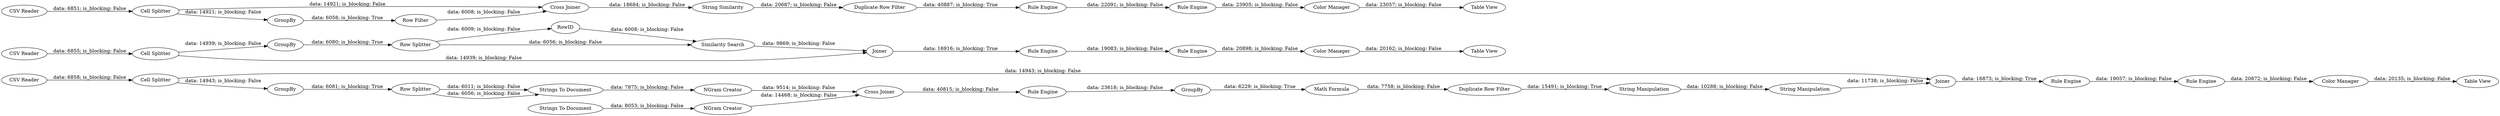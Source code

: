 digraph {
	"79245302077651578_23" [label="Strings To Document"]
	"9165029174094439953_45" [label="Rule Engine"]
	"9165029174094439953_15" [label="Rule Engine"]
	"9165029174094439953_61" [label=Joiner]
	"9165029174094439953_2" [label="Cell Splitter"]
	"79245302077651578_24" [label="Strings To Document"]
	"79245302077651578_37" [label=GroupBy]
	"9165029174094439953_17" [label="Table View"]
	"9165029174094439953_54" [label="Color Manager"]
	"9165029174094439953_62" [label="Cell Splitter"]
	"9165029174094439953_1" [label="CSV Reader"]
	"9165029174094439953_12" [label="Cross Joiner"]
	"9165029174094439953_47" [label="Color Manager"]
	"79245302077651578_21" [label="NGram Creator"]
	"79245302077651578_44" [label="String Manipulation"]
	"9165029174094439953_30" [label="Cell Splitter"]
	"9165029174094439953_3" [label=GroupBy]
	"9165029174094439953_14" [label="Rule Engine"]
	"9165029174094439953_65" [label="Rule Engine"]
	"9165029174094439953_64" [label=GroupBy]
	"9165029174094439953_7" [label="String Similarity"]
	"79245302077651578_36" [label="Rule Engine"]
	"79245302077651578_35" [label="Cross Joiner"]
	"9165029174094439953_11" [label="Row Filter"]
	"9165029174094439953_57" [label="Row Splitter"]
	"9165029174094439953_31" [label=GroupBy]
	"9165029174094439953_55" [label="Table View"]
	"9165029174094439953_28" [label="Row Splitter"]
	"9165029174094439953_49" [label="Rule Engine"]
	"79245302077651578_38" [label="Math Formula"]
	"9165029174094439953_48" [label="Table View"]
	"79245302077651578_39" [label="Duplicate Row Filter"]
	"9165029174094439953_53" [label=RowID]
	"9165029174094439953_40" [label=Joiner]
	"9165029174094439953_56" [label="Rule Engine"]
	"9165029174094439953_29" [label="CSV Reader"]
	"79245302077651578_25" [label="NGram Creator"]
	"9165029174094439953_16" [label="Color Manager"]
	"9165029174094439953_58" [label="CSV Reader"]
	"9165029174094439953_13" [label="Duplicate Row Filter"]
	"79245302077651578_43" [label="String Manipulation"]
	"9165029174094439953_51" [label="Similarity Search"]
	"79245302077651578_37" -> "79245302077651578_38" [label="data: 6229; is_blocking: True"]
	"79245302077651578_39" -> "79245302077651578_43" [label="data: 15491; is_blocking: True"]
	"9165029174094439953_2" -> "9165029174094439953_12" [label="data: 14921; is_blocking: False"]
	"9165029174094439953_14" -> "9165029174094439953_15" [label="data: 22091; is_blocking: False"]
	"9165029174094439953_2" -> "9165029174094439953_3" [label="data: 14921; is_blocking: False"]
	"79245302077651578_21" -> "79245302077651578_35" [label="data: 9514; is_blocking: False"]
	"9165029174094439953_54" -> "9165029174094439953_55" [label="data: 20135; is_blocking: False"]
	"9165029174094439953_58" -> "9165029174094439953_62" [label="data: 6858; is_blocking: False"]
	"79245302077651578_23" -> "79245302077651578_21" [label="data: 7875; is_blocking: False"]
	"9165029174094439953_31" -> "9165029174094439953_28" [label="data: 6080; is_blocking: True"]
	"9165029174094439953_56" -> "9165029174094439953_54" [label="data: 20872; is_blocking: False"]
	"9165029174094439953_61" -> "9165029174094439953_65" [label="data: 16873; is_blocking: True"]
	"9165029174094439953_51" -> "9165029174094439953_40" [label="data: 9869; is_blocking: False"]
	"79245302077651578_35" -> "79245302077651578_36" [label="data: 40815; is_blocking: False"]
	"9165029174094439953_13" -> "9165029174094439953_14" [label="data: 40887; is_blocking: True"]
	"9165029174094439953_16" -> "9165029174094439953_17" [label="data: 23057; is_blocking: False"]
	"9165029174094439953_53" -> "9165029174094439953_51" [label="data: 6008; is_blocking: False"]
	"79245302077651578_36" -> "79245302077651578_37" [label="data: 23618; is_blocking: False"]
	"9165029174094439953_29" -> "9165029174094439953_30" [label="data: 6855; is_blocking: False"]
	"9165029174094439953_64" -> "9165029174094439953_57" [label="data: 6081; is_blocking: True"]
	"9165029174094439953_30" -> "9165029174094439953_31" [label="data: 14939; is_blocking: False"]
	"9165029174094439953_49" -> "9165029174094439953_47" [label="data: 20898; is_blocking: False"]
	"9165029174094439953_11" -> "9165029174094439953_12" [label="data: 6008; is_blocking: False"]
	"9165029174094439953_28" -> "9165029174094439953_53" [label="data: 6009; is_blocking: False"]
	"79245302077651578_38" -> "79245302077651578_39" [label="data: 7758; is_blocking: False"]
	"9165029174094439953_3" -> "9165029174094439953_11" [label="data: 6058; is_blocking: True"]
	"9165029174094439953_28" -> "9165029174094439953_51" [label="data: 6056; is_blocking: False"]
	"9165029174094439953_47" -> "9165029174094439953_48" [label="data: 20162; is_blocking: False"]
	"79245302077651578_44" -> "9165029174094439953_61" [label="data: 11738; is_blocking: False"]
	"9165029174094439953_40" -> "9165029174094439953_45" [label="data: 16916; is_blocking: True"]
	"9165029174094439953_7" -> "9165029174094439953_13" [label="data: 20687; is_blocking: False"]
	"9165029174094439953_45" -> "9165029174094439953_49" [label="data: 19083; is_blocking: False"]
	"79245302077651578_24" -> "79245302077651578_25" [label="data: 8053; is_blocking: False"]
	"9165029174094439953_57" -> "79245302077651578_23" [label="data: 6011; is_blocking: False"]
	"79245302077651578_25" -> "79245302077651578_35" [label="data: 14468; is_blocking: False"]
	"79245302077651578_43" -> "79245302077651578_44" [label="data: 10288; is_blocking: False"]
	"9165029174094439953_62" -> "9165029174094439953_61" [label="data: 14943; is_blocking: False"]
	"9165029174094439953_65" -> "9165029174094439953_56" [label="data: 19057; is_blocking: False"]
	"9165029174094439953_62" -> "9165029174094439953_64" [label="data: 14943; is_blocking: False"]
	"9165029174094439953_15" -> "9165029174094439953_16" [label="data: 23905; is_blocking: False"]
	"9165029174094439953_30" -> "9165029174094439953_40" [label="data: 14939; is_blocking: False"]
	"9165029174094439953_1" -> "9165029174094439953_2" [label="data: 6851; is_blocking: False"]
	"9165029174094439953_12" -> "9165029174094439953_7" [label="data: 18684; is_blocking: False"]
	"9165029174094439953_57" -> "79245302077651578_23" [label="data: 6056; is_blocking: False"]
	rankdir=LR
}

